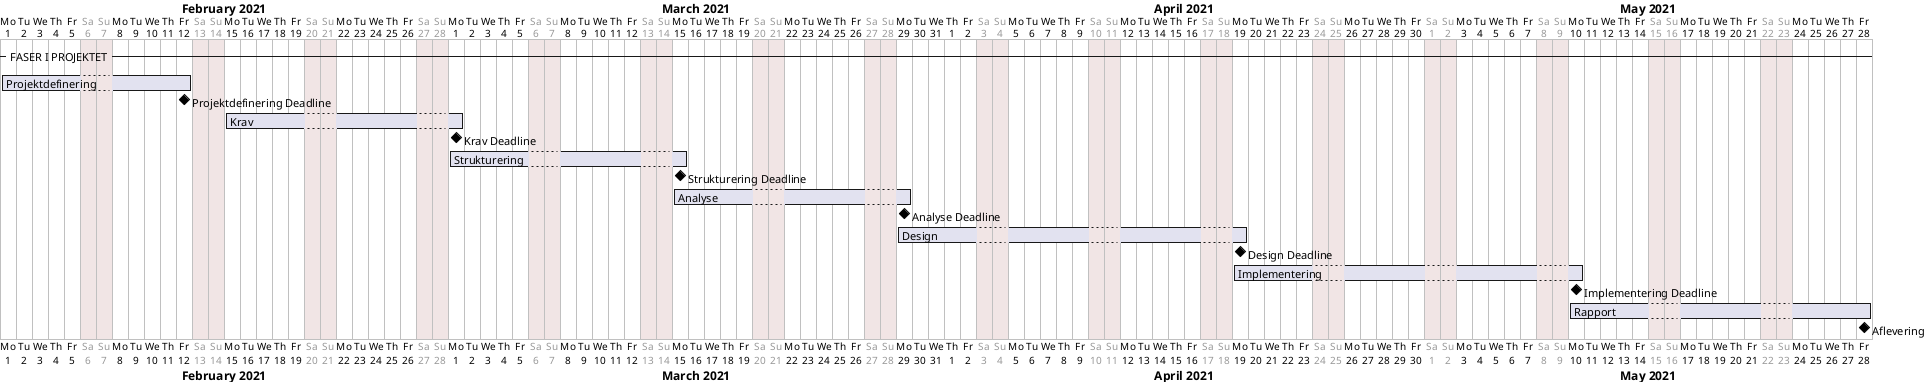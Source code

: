 @startgantt
project starts the 2021/02/01

saturday are closed
sunday are closed

-- FASER I PROJEKTET --

[Projektdefinering] as [PD] starts the 2021/02/01 and ends at 2021/02/12
[Projektdefinering Deadline] happens at [PD]'s end
[Krav] as [Krav] starts the 2021/02/15 and ends at 2021/03/01
[Krav Deadline] happens at [Krav]'s end
[Strukturering] as [Strukturering] starts the 2021/03/01 and ends at 2021/03/15
[Strukturering Deadline] happens at [Strukturering]'s end
[Analyse] as [Analyse] starts the 2021/03/15 and ends at 2021/03/29
[Analyse Deadline] happens at [Analyse]'s end
[Design] as [Design] starts the 2021/03/29 and ends at 2021/04/19
[Design Deadline] happens at [Design]'s end
[Krav Deadline] happens at [Krav]'s end
[Implementering] as [Implementering] starts the 2021/04/19 and ends at 2021/05/10
[Implementering Deadline] happens at [Implementering]'s end
[Rapport] as [Rapport] starts the 2021/05/10 and ends at 2021/05/28
[Aflevering] happens at [Rapport]'s end


@endgantt
